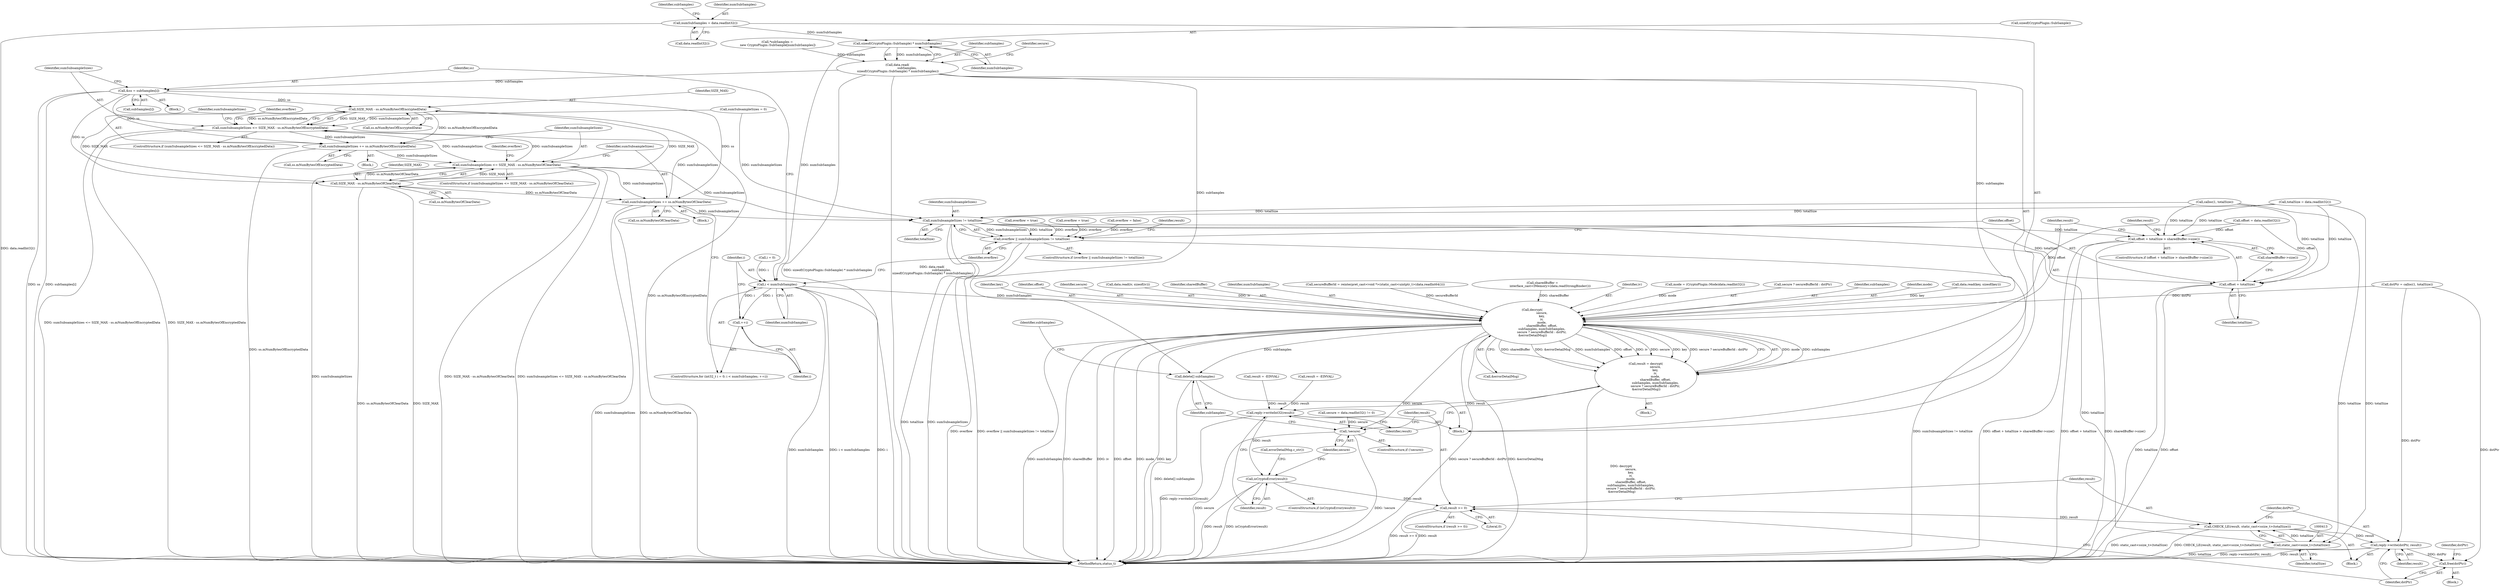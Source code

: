 digraph "0_Android_22f824feac43d5758f9a70b77f2aca840ba62c3b@API" {
"1000263" [label="(Call,sizeof(CryptoPlugin::SubSample) * numSubSamples)"];
"1000253" [label="(Call,numSubSamples = data.readInt32())"];
"1000261" [label="(Call,data.read(\n                    subSamples,\n sizeof(CryptoPlugin::SubSample) * numSubSamples))"];
"1000308" [label="(Call,&ss = subSamples[i])"];
"1000316" [label="(Call,SIZE_MAX - ss.mNumBytesOfEncryptedData)"];
"1000314" [label="(Call,sumSubsampleSizes <= SIZE_MAX - ss.mNumBytesOfEncryptedData)"];
"1000322" [label="(Call,sumSubsampleSizes += ss.mNumBytesOfEncryptedData)"];
"1000333" [label="(Call,sumSubsampleSizes <= SIZE_MAX - ss.mNumBytesOfClearData)"];
"1000341" [label="(Call,sumSubsampleSizes += ss.mNumBytesOfClearData)"];
"1000354" [label="(Call,sumSubsampleSizes != totalSize)"];
"1000352" [label="(Call,overflow || sumSubsampleSizes != totalSize)"];
"1000364" [label="(Call,offset + totalSize > sharedBuffer->size())"];
"1000365" [label="(Call,offset + totalSize)"];
"1000412" [label="(Call,static_cast<ssize_t>(totalSize))"];
"1000410" [label="(Call,CHECK_LE(result, static_cast<ssize_t>(totalSize)))"];
"1000415" [label="(Call,reply->write(dstPtr, result))"];
"1000418" [label="(Call,free(dstPtr))"];
"1000335" [label="(Call,SIZE_MAX - ss.mNumBytesOfClearData)"];
"1000378" [label="(Call,decrypt(\n                    secure,\n                    key,\n                    iv,\n                    mode,\n                    sharedBuffer, offset,\n                    subSamples, numSubSamples,\n                    secure ? secureBufferId : dstPtr,\n &errorDetailMsg))"];
"1000376" [label="(Call,result = decrypt(\n                    secure,\n                    key,\n                    iv,\n                    mode,\n                    sharedBuffer, offset,\n                    subSamples, numSubSamples,\n                    secure ? secureBufferId : dstPtr,\n &errorDetailMsg))"];
"1000393" [label="(Call,reply->writeInt32(result))"];
"1000396" [label="(Call,isCryptoError(result))"];
"1000406" [label="(Call,result >= 0)"];
"1000402" [label="(Call,!secure)"];
"1000423" [label="(Call,delete[] subSamples)"];
"1000301" [label="(Call,i < numSubSamples)"];
"1000304" [label="(Call,++i)"];
"1000342" [label="(Identifier,sumSubsampleSizes)"];
"1000305" [label="(Identifier,i)"];
"1000316" [label="(Call,SIZE_MAX - ss.mNumBytesOfEncryptedData)"];
"1000215" [label="(Call,secure = data.readInt32() != 0)"];
"1000333" [label="(Call,sumSubsampleSizes <= SIZE_MAX - ss.mNumBytesOfClearData)"];
"1000321" [label="(Block,)"];
"1000358" [label="(Call,result = -EINVAL)"];
"1000308" [label="(Call,&ss = subSamples[i])"];
"1000375" [label="(Block,)"];
"1000400" [label="(Call,errorDetailMsg.c_str())"];
"1000376" [label="(Call,result = decrypt(\n                    secure,\n                    key,\n                    iv,\n                    mode,\n                    sharedBuffer, offset,\n                    subSamples, numSubSamples,\n                    secure ? secureBufferId : dstPtr,\n &errorDetailMsg))"];
"1000395" [label="(ControlStructure,if (isCryptoError(result)))"];
"1000354" [label="(Call,sumSubsampleSizes != totalSize)"];
"1000415" [label="(Call,reply->write(dstPtr, result))"];
"1000402" [label="(Call,!secure)"];
"1000318" [label="(Call,ss.mNumBytesOfEncryptedData)"];
"1000403" [label="(Identifier,secure)"];
"1000304" [label="(Call,++i)"];
"1000471" [label="(MethodReturn,status_t)"];
"1000232" [label="(Call,data.read(iv, sizeof(iv)))"];
"1000293" [label="(Call,overflow = false)"];
"1000281" [label="(Call,dstPtr = calloc(1, totalSize))"];
"1000255" [label="(Call,data.readInt32())"];
"1000266" [label="(Identifier,numSubSamples)"];
"1000378" [label="(Call,decrypt(\n                    secure,\n                    key,\n                    iv,\n                    mode,\n                    sharedBuffer, offset,\n                    subSamples, numSubSamples,\n                    secure ? secureBufferId : dstPtr,\n &errorDetailMsg))"];
"1000258" [label="(Identifier,subSamples)"];
"1000359" [label="(Identifier,result)"];
"1000406" [label="(Call,result >= 0)"];
"1000396" [label="(Call,isCryptoError(result))"];
"1000383" [label="(Identifier,sharedBuffer)"];
"1000329" [label="(Call,overflow = true)"];
"1000386" [label="(Identifier,numSubSamples)"];
"1000272" [label="(Call,secureBufferId = reinterpret_cast<void *>(static_cast<uintptr_t>(data.readInt64())))"];
"1000262" [label="(Identifier,subSamples)"];
"1000335" [label="(Call,SIZE_MAX - ss.mNumBytesOfClearData)"];
"1000241" [label="(Call,sharedBuffer =\n                interface_cast<IMemory>(data.readStrongBinder()))"];
"1000348" [label="(Call,overflow = true)"];
"1000249" [label="(Call,offset = data.readInt32())"];
"1000303" [label="(Identifier,numSubSamples)"];
"1000366" [label="(Identifier,offset)"];
"1000314" [label="(Call,sumSubsampleSizes <= SIZE_MAX - ss.mNumBytesOfEncryptedData)"];
"1000322" [label="(Call,sumSubsampleSizes += ss.mNumBytesOfEncryptedData)"];
"1000317" [label="(Identifier,SIZE_MAX)"];
"1000310" [label="(Call,subSamples[i])"];
"1000315" [label="(Identifier,sumSubsampleSizes)"];
"1000421" [label="(Identifier,dstPtr)"];
"1000324" [label="(Call,ss.mNumBytesOfEncryptedData)"];
"1000296" [label="(ControlStructure,for (int32_t i = 0; i < numSubSamples; ++i))"];
"1000270" [label="(Identifier,secure)"];
"1000332" [label="(ControlStructure,if (sumSubsampleSizes <= SIZE_MAX - ss.mNumBytesOfClearData))"];
"1000343" [label="(Call,ss.mNumBytesOfClearData)"];
"1000264" [label="(Call,sizeof(CryptoPlugin::SubSample))"];
"1000393" [label="(Call,reply->writeInt32(result))"];
"1000368" [label="(Call,sharedBuffer->size())"];
"1000405" [label="(ControlStructure,if (result >= 0))"];
"1000381" [label="(Identifier,iv)"];
"1000336" [label="(Identifier,SIZE_MAX)"];
"1000309" [label="(Identifier,ss)"];
"1000323" [label="(Identifier,sumSubsampleSizes)"];
"1000407" [label="(Identifier,result)"];
"1000289" [label="(Call,sumSubsampleSizes = 0)"];
"1000353" [label="(Identifier,overflow)"];
"1000409" [label="(Block,)"];
"1000416" [label="(Identifier,dstPtr)"];
"1000424" [label="(Identifier,subSamples)"];
"1000370" [label="(Call,result = -EINVAL)"];
"1000340" [label="(Block,)"];
"1000221" [label="(Call,mode = (CryptoPlugin::Mode)data.readInt32())"];
"1000411" [label="(Identifier,result)"];
"1000397" [label="(Identifier,result)"];
"1000419" [label="(Identifier,dstPtr)"];
"1000302" [label="(Identifier,i)"];
"1000283" [label="(Call,calloc(1, totalSize))"];
"1000367" [label="(Identifier,totalSize)"];
"1000301" [label="(Call,i < numSubSamples)"];
"1000254" [label="(Identifier,numSubSamples)"];
"1000237" [label="(Call,totalSize = data.readInt32())"];
"1000408" [label="(Literal,0)"];
"1000387" [label="(Call,secure ? secureBufferId : dstPtr)"];
"1000341" [label="(Call,sumSubsampleSizes += ss.mNumBytesOfClearData)"];
"1000385" [label="(Identifier,subSamples)"];
"1000401" [label="(ControlStructure,if (!secure))"];
"1000377" [label="(Identifier,result)"];
"1000337" [label="(Call,ss.mNumBytesOfClearData)"];
"1000391" [label="(Call,&errorDetailMsg)"];
"1000351" [label="(ControlStructure,if (overflow || sumSubsampleSizes != totalSize))"];
"1000382" [label="(Identifier,mode)"];
"1000356" [label="(Identifier,totalSize)"];
"1000227" [label="(Call,data.read(key, sizeof(key)))"];
"1000253" [label="(Call,numSubSamples = data.readInt32())"];
"1000410" [label="(Call,CHECK_LE(result, static_cast<ssize_t>(totalSize)))"];
"1000209" [label="(Block,)"];
"1000394" [label="(Identifier,result)"];
"1000426" [label="(Identifier,subSamples)"];
"1000352" [label="(Call,overflow || sumSubsampleSizes != totalSize)"];
"1000404" [label="(Block,)"];
"1000349" [label="(Identifier,overflow)"];
"1000334" [label="(Identifier,sumSubsampleSizes)"];
"1000380" [label="(Identifier,key)"];
"1000261" [label="(Call,data.read(\n                    subSamples,\n sizeof(CryptoPlugin::SubSample) * numSubSamples))"];
"1000263" [label="(Call,sizeof(CryptoPlugin::SubSample) * numSubSamples)"];
"1000257" [label="(Call,*subSamples =\n new CryptoPlugin::SubSample[numSubSamples])"];
"1000330" [label="(Identifier,overflow)"];
"1000365" [label="(Call,offset + totalSize)"];
"1000414" [label="(Identifier,totalSize)"];
"1000384" [label="(Identifier,offset)"];
"1000379" [label="(Identifier,secure)"];
"1000313" [label="(ControlStructure,if (sumSubsampleSizes <= SIZE_MAX - ss.mNumBytesOfEncryptedData))"];
"1000298" [label="(Call,i = 0)"];
"1000371" [label="(Identifier,result)"];
"1000363" [label="(ControlStructure,if (offset + totalSize > sharedBuffer->size()))"];
"1000306" [label="(Block,)"];
"1000423" [label="(Call,delete[] subSamples)"];
"1000355" [label="(Identifier,sumSubsampleSizes)"];
"1000364" [label="(Call,offset + totalSize > sharedBuffer->size())"];
"1000417" [label="(Identifier,result)"];
"1000418" [label="(Call,free(dstPtr))"];
"1000412" [label="(Call,static_cast<ssize_t>(totalSize))"];
"1000263" -> "1000261"  [label="AST: "];
"1000263" -> "1000266"  [label="CFG: "];
"1000264" -> "1000263"  [label="AST: "];
"1000266" -> "1000263"  [label="AST: "];
"1000261" -> "1000263"  [label="CFG: "];
"1000263" -> "1000261"  [label="DDG: numSubSamples"];
"1000253" -> "1000263"  [label="DDG: numSubSamples"];
"1000263" -> "1000301"  [label="DDG: numSubSamples"];
"1000253" -> "1000209"  [label="AST: "];
"1000253" -> "1000255"  [label="CFG: "];
"1000254" -> "1000253"  [label="AST: "];
"1000255" -> "1000253"  [label="AST: "];
"1000258" -> "1000253"  [label="CFG: "];
"1000253" -> "1000471"  [label="DDG: data.readInt32()"];
"1000261" -> "1000209"  [label="AST: "];
"1000262" -> "1000261"  [label="AST: "];
"1000270" -> "1000261"  [label="CFG: "];
"1000261" -> "1000471"  [label="DDG: sizeof(CryptoPlugin::SubSample) * numSubSamples"];
"1000261" -> "1000471"  [label="DDG: data.read(\n                    subSamples,\n sizeof(CryptoPlugin::SubSample) * numSubSamples)"];
"1000257" -> "1000261"  [label="DDG: subSamples"];
"1000261" -> "1000308"  [label="DDG: subSamples"];
"1000261" -> "1000378"  [label="DDG: subSamples"];
"1000261" -> "1000423"  [label="DDG: subSamples"];
"1000308" -> "1000306"  [label="AST: "];
"1000308" -> "1000310"  [label="CFG: "];
"1000309" -> "1000308"  [label="AST: "];
"1000310" -> "1000308"  [label="AST: "];
"1000315" -> "1000308"  [label="CFG: "];
"1000308" -> "1000471"  [label="DDG: subSamples[i]"];
"1000308" -> "1000471"  [label="DDG: ss"];
"1000308" -> "1000316"  [label="DDG: ss"];
"1000308" -> "1000322"  [label="DDG: ss"];
"1000308" -> "1000335"  [label="DDG: ss"];
"1000308" -> "1000341"  [label="DDG: ss"];
"1000316" -> "1000314"  [label="AST: "];
"1000316" -> "1000318"  [label="CFG: "];
"1000317" -> "1000316"  [label="AST: "];
"1000318" -> "1000316"  [label="AST: "];
"1000314" -> "1000316"  [label="CFG: "];
"1000316" -> "1000471"  [label="DDG: ss.mNumBytesOfEncryptedData"];
"1000316" -> "1000314"  [label="DDG: SIZE_MAX"];
"1000316" -> "1000314"  [label="DDG: ss.mNumBytesOfEncryptedData"];
"1000335" -> "1000316"  [label="DDG: SIZE_MAX"];
"1000316" -> "1000322"  [label="DDG: ss.mNumBytesOfEncryptedData"];
"1000316" -> "1000335"  [label="DDG: SIZE_MAX"];
"1000314" -> "1000313"  [label="AST: "];
"1000315" -> "1000314"  [label="AST: "];
"1000323" -> "1000314"  [label="CFG: "];
"1000330" -> "1000314"  [label="CFG: "];
"1000314" -> "1000471"  [label="DDG: SIZE_MAX - ss.mNumBytesOfEncryptedData"];
"1000314" -> "1000471"  [label="DDG: sumSubsampleSizes <= SIZE_MAX - ss.mNumBytesOfEncryptedData"];
"1000333" -> "1000314"  [label="DDG: sumSubsampleSizes"];
"1000289" -> "1000314"  [label="DDG: sumSubsampleSizes"];
"1000341" -> "1000314"  [label="DDG: sumSubsampleSizes"];
"1000314" -> "1000322"  [label="DDG: sumSubsampleSizes"];
"1000314" -> "1000333"  [label="DDG: sumSubsampleSizes"];
"1000322" -> "1000321"  [label="AST: "];
"1000322" -> "1000324"  [label="CFG: "];
"1000323" -> "1000322"  [label="AST: "];
"1000324" -> "1000322"  [label="AST: "];
"1000334" -> "1000322"  [label="CFG: "];
"1000322" -> "1000471"  [label="DDG: ss.mNumBytesOfEncryptedData"];
"1000322" -> "1000333"  [label="DDG: sumSubsampleSizes"];
"1000333" -> "1000332"  [label="AST: "];
"1000333" -> "1000335"  [label="CFG: "];
"1000334" -> "1000333"  [label="AST: "];
"1000335" -> "1000333"  [label="AST: "];
"1000342" -> "1000333"  [label="CFG: "];
"1000349" -> "1000333"  [label="CFG: "];
"1000333" -> "1000471"  [label="DDG: sumSubsampleSizes"];
"1000333" -> "1000471"  [label="DDG: sumSubsampleSizes <= SIZE_MAX - ss.mNumBytesOfClearData"];
"1000333" -> "1000471"  [label="DDG: SIZE_MAX - ss.mNumBytesOfClearData"];
"1000335" -> "1000333"  [label="DDG: SIZE_MAX"];
"1000335" -> "1000333"  [label="DDG: ss.mNumBytesOfClearData"];
"1000333" -> "1000341"  [label="DDG: sumSubsampleSizes"];
"1000333" -> "1000354"  [label="DDG: sumSubsampleSizes"];
"1000341" -> "1000340"  [label="AST: "];
"1000341" -> "1000343"  [label="CFG: "];
"1000342" -> "1000341"  [label="AST: "];
"1000343" -> "1000341"  [label="AST: "];
"1000305" -> "1000341"  [label="CFG: "];
"1000341" -> "1000471"  [label="DDG: ss.mNumBytesOfClearData"];
"1000341" -> "1000471"  [label="DDG: sumSubsampleSizes"];
"1000335" -> "1000341"  [label="DDG: ss.mNumBytesOfClearData"];
"1000341" -> "1000354"  [label="DDG: sumSubsampleSizes"];
"1000354" -> "1000352"  [label="AST: "];
"1000354" -> "1000356"  [label="CFG: "];
"1000355" -> "1000354"  [label="AST: "];
"1000356" -> "1000354"  [label="AST: "];
"1000352" -> "1000354"  [label="CFG: "];
"1000354" -> "1000471"  [label="DDG: totalSize"];
"1000354" -> "1000471"  [label="DDG: sumSubsampleSizes"];
"1000354" -> "1000352"  [label="DDG: sumSubsampleSizes"];
"1000354" -> "1000352"  [label="DDG: totalSize"];
"1000289" -> "1000354"  [label="DDG: sumSubsampleSizes"];
"1000283" -> "1000354"  [label="DDG: totalSize"];
"1000237" -> "1000354"  [label="DDG: totalSize"];
"1000354" -> "1000364"  [label="DDG: totalSize"];
"1000354" -> "1000365"  [label="DDG: totalSize"];
"1000354" -> "1000412"  [label="DDG: totalSize"];
"1000352" -> "1000351"  [label="AST: "];
"1000352" -> "1000353"  [label="CFG: "];
"1000353" -> "1000352"  [label="AST: "];
"1000359" -> "1000352"  [label="CFG: "];
"1000366" -> "1000352"  [label="CFG: "];
"1000352" -> "1000471"  [label="DDG: overflow"];
"1000352" -> "1000471"  [label="DDG: overflow || sumSubsampleSizes != totalSize"];
"1000352" -> "1000471"  [label="DDG: sumSubsampleSizes != totalSize"];
"1000348" -> "1000352"  [label="DDG: overflow"];
"1000293" -> "1000352"  [label="DDG: overflow"];
"1000329" -> "1000352"  [label="DDG: overflow"];
"1000364" -> "1000363"  [label="AST: "];
"1000364" -> "1000368"  [label="CFG: "];
"1000365" -> "1000364"  [label="AST: "];
"1000368" -> "1000364"  [label="AST: "];
"1000371" -> "1000364"  [label="CFG: "];
"1000377" -> "1000364"  [label="CFG: "];
"1000364" -> "1000471"  [label="DDG: offset + totalSize"];
"1000364" -> "1000471"  [label="DDG: offset + totalSize > sharedBuffer->size()"];
"1000364" -> "1000471"  [label="DDG: sharedBuffer->size()"];
"1000249" -> "1000364"  [label="DDG: offset"];
"1000283" -> "1000364"  [label="DDG: totalSize"];
"1000237" -> "1000364"  [label="DDG: totalSize"];
"1000365" -> "1000367"  [label="CFG: "];
"1000366" -> "1000365"  [label="AST: "];
"1000367" -> "1000365"  [label="AST: "];
"1000368" -> "1000365"  [label="CFG: "];
"1000365" -> "1000471"  [label="DDG: totalSize"];
"1000365" -> "1000471"  [label="DDG: offset"];
"1000249" -> "1000365"  [label="DDG: offset"];
"1000283" -> "1000365"  [label="DDG: totalSize"];
"1000237" -> "1000365"  [label="DDG: totalSize"];
"1000412" -> "1000410"  [label="AST: "];
"1000412" -> "1000414"  [label="CFG: "];
"1000413" -> "1000412"  [label="AST: "];
"1000414" -> "1000412"  [label="AST: "];
"1000410" -> "1000412"  [label="CFG: "];
"1000412" -> "1000471"  [label="DDG: totalSize"];
"1000412" -> "1000410"  [label="DDG: totalSize"];
"1000283" -> "1000412"  [label="DDG: totalSize"];
"1000237" -> "1000412"  [label="DDG: totalSize"];
"1000410" -> "1000409"  [label="AST: "];
"1000411" -> "1000410"  [label="AST: "];
"1000416" -> "1000410"  [label="CFG: "];
"1000410" -> "1000471"  [label="DDG: static_cast<ssize_t>(totalSize)"];
"1000410" -> "1000471"  [label="DDG: CHECK_LE(result, static_cast<ssize_t>(totalSize))"];
"1000406" -> "1000410"  [label="DDG: result"];
"1000410" -> "1000415"  [label="DDG: result"];
"1000415" -> "1000409"  [label="AST: "];
"1000415" -> "1000417"  [label="CFG: "];
"1000416" -> "1000415"  [label="AST: "];
"1000417" -> "1000415"  [label="AST: "];
"1000419" -> "1000415"  [label="CFG: "];
"1000415" -> "1000471"  [label="DDG: reply->write(dstPtr, result)"];
"1000415" -> "1000471"  [label="DDG: result"];
"1000281" -> "1000415"  [label="DDG: dstPtr"];
"1000415" -> "1000418"  [label="DDG: dstPtr"];
"1000418" -> "1000404"  [label="AST: "];
"1000418" -> "1000419"  [label="CFG: "];
"1000419" -> "1000418"  [label="AST: "];
"1000421" -> "1000418"  [label="CFG: "];
"1000281" -> "1000418"  [label="DDG: dstPtr"];
"1000335" -> "1000337"  [label="CFG: "];
"1000336" -> "1000335"  [label="AST: "];
"1000337" -> "1000335"  [label="AST: "];
"1000335" -> "1000471"  [label="DDG: SIZE_MAX"];
"1000335" -> "1000471"  [label="DDG: ss.mNumBytesOfClearData"];
"1000378" -> "1000376"  [label="AST: "];
"1000378" -> "1000391"  [label="CFG: "];
"1000379" -> "1000378"  [label="AST: "];
"1000380" -> "1000378"  [label="AST: "];
"1000381" -> "1000378"  [label="AST: "];
"1000382" -> "1000378"  [label="AST: "];
"1000383" -> "1000378"  [label="AST: "];
"1000384" -> "1000378"  [label="AST: "];
"1000385" -> "1000378"  [label="AST: "];
"1000386" -> "1000378"  [label="AST: "];
"1000387" -> "1000378"  [label="AST: "];
"1000391" -> "1000378"  [label="AST: "];
"1000376" -> "1000378"  [label="CFG: "];
"1000378" -> "1000471"  [label="DDG: sharedBuffer"];
"1000378" -> "1000471"  [label="DDG: offset"];
"1000378" -> "1000471"  [label="DDG: key"];
"1000378" -> "1000471"  [label="DDG: secure ? secureBufferId : dstPtr"];
"1000378" -> "1000471"  [label="DDG: mode"];
"1000378" -> "1000471"  [label="DDG: &errorDetailMsg"];
"1000378" -> "1000471"  [label="DDG: numSubSamples"];
"1000378" -> "1000471"  [label="DDG: iv"];
"1000378" -> "1000376"  [label="DDG: mode"];
"1000378" -> "1000376"  [label="DDG: subSamples"];
"1000378" -> "1000376"  [label="DDG: sharedBuffer"];
"1000378" -> "1000376"  [label="DDG: &errorDetailMsg"];
"1000378" -> "1000376"  [label="DDG: numSubSamples"];
"1000378" -> "1000376"  [label="DDG: offset"];
"1000378" -> "1000376"  [label="DDG: iv"];
"1000378" -> "1000376"  [label="DDG: secure"];
"1000378" -> "1000376"  [label="DDG: key"];
"1000378" -> "1000376"  [label="DDG: secure ? secureBufferId : dstPtr"];
"1000227" -> "1000378"  [label="DDG: key"];
"1000232" -> "1000378"  [label="DDG: iv"];
"1000221" -> "1000378"  [label="DDG: mode"];
"1000241" -> "1000378"  [label="DDG: sharedBuffer"];
"1000249" -> "1000378"  [label="DDG: offset"];
"1000301" -> "1000378"  [label="DDG: numSubSamples"];
"1000272" -> "1000378"  [label="DDG: secureBufferId"];
"1000281" -> "1000378"  [label="DDG: dstPtr"];
"1000378" -> "1000402"  [label="DDG: secure"];
"1000378" -> "1000423"  [label="DDG: subSamples"];
"1000376" -> "1000375"  [label="AST: "];
"1000377" -> "1000376"  [label="AST: "];
"1000394" -> "1000376"  [label="CFG: "];
"1000376" -> "1000471"  [label="DDG: decrypt(\n                    secure,\n                    key,\n                    iv,\n                    mode,\n                    sharedBuffer, offset,\n                    subSamples, numSubSamples,\n                    secure ? secureBufferId : dstPtr,\n &errorDetailMsg)"];
"1000376" -> "1000393"  [label="DDG: result"];
"1000393" -> "1000209"  [label="AST: "];
"1000393" -> "1000394"  [label="CFG: "];
"1000394" -> "1000393"  [label="AST: "];
"1000397" -> "1000393"  [label="CFG: "];
"1000393" -> "1000471"  [label="DDG: reply->writeInt32(result)"];
"1000370" -> "1000393"  [label="DDG: result"];
"1000358" -> "1000393"  [label="DDG: result"];
"1000393" -> "1000396"  [label="DDG: result"];
"1000396" -> "1000395"  [label="AST: "];
"1000396" -> "1000397"  [label="CFG: "];
"1000397" -> "1000396"  [label="AST: "];
"1000400" -> "1000396"  [label="CFG: "];
"1000403" -> "1000396"  [label="CFG: "];
"1000396" -> "1000471"  [label="DDG: isCryptoError(result)"];
"1000396" -> "1000471"  [label="DDG: result"];
"1000396" -> "1000406"  [label="DDG: result"];
"1000406" -> "1000405"  [label="AST: "];
"1000406" -> "1000408"  [label="CFG: "];
"1000407" -> "1000406"  [label="AST: "];
"1000408" -> "1000406"  [label="AST: "];
"1000411" -> "1000406"  [label="CFG: "];
"1000419" -> "1000406"  [label="CFG: "];
"1000406" -> "1000471"  [label="DDG: result"];
"1000406" -> "1000471"  [label="DDG: result >= 0"];
"1000402" -> "1000401"  [label="AST: "];
"1000402" -> "1000403"  [label="CFG: "];
"1000403" -> "1000402"  [label="AST: "];
"1000407" -> "1000402"  [label="CFG: "];
"1000424" -> "1000402"  [label="CFG: "];
"1000402" -> "1000471"  [label="DDG: !secure"];
"1000402" -> "1000471"  [label="DDG: secure"];
"1000215" -> "1000402"  [label="DDG: secure"];
"1000423" -> "1000209"  [label="AST: "];
"1000423" -> "1000424"  [label="CFG: "];
"1000424" -> "1000423"  [label="AST: "];
"1000426" -> "1000423"  [label="CFG: "];
"1000423" -> "1000471"  [label="DDG: delete[] subSamples"];
"1000301" -> "1000296"  [label="AST: "];
"1000301" -> "1000303"  [label="CFG: "];
"1000302" -> "1000301"  [label="AST: "];
"1000303" -> "1000301"  [label="AST: "];
"1000309" -> "1000301"  [label="CFG: "];
"1000353" -> "1000301"  [label="CFG: "];
"1000301" -> "1000471"  [label="DDG: numSubSamples"];
"1000301" -> "1000471"  [label="DDG: i < numSubSamples"];
"1000301" -> "1000471"  [label="DDG: i"];
"1000298" -> "1000301"  [label="DDG: i"];
"1000304" -> "1000301"  [label="DDG: i"];
"1000301" -> "1000304"  [label="DDG: i"];
"1000304" -> "1000296"  [label="AST: "];
"1000304" -> "1000305"  [label="CFG: "];
"1000305" -> "1000304"  [label="AST: "];
"1000302" -> "1000304"  [label="CFG: "];
}
